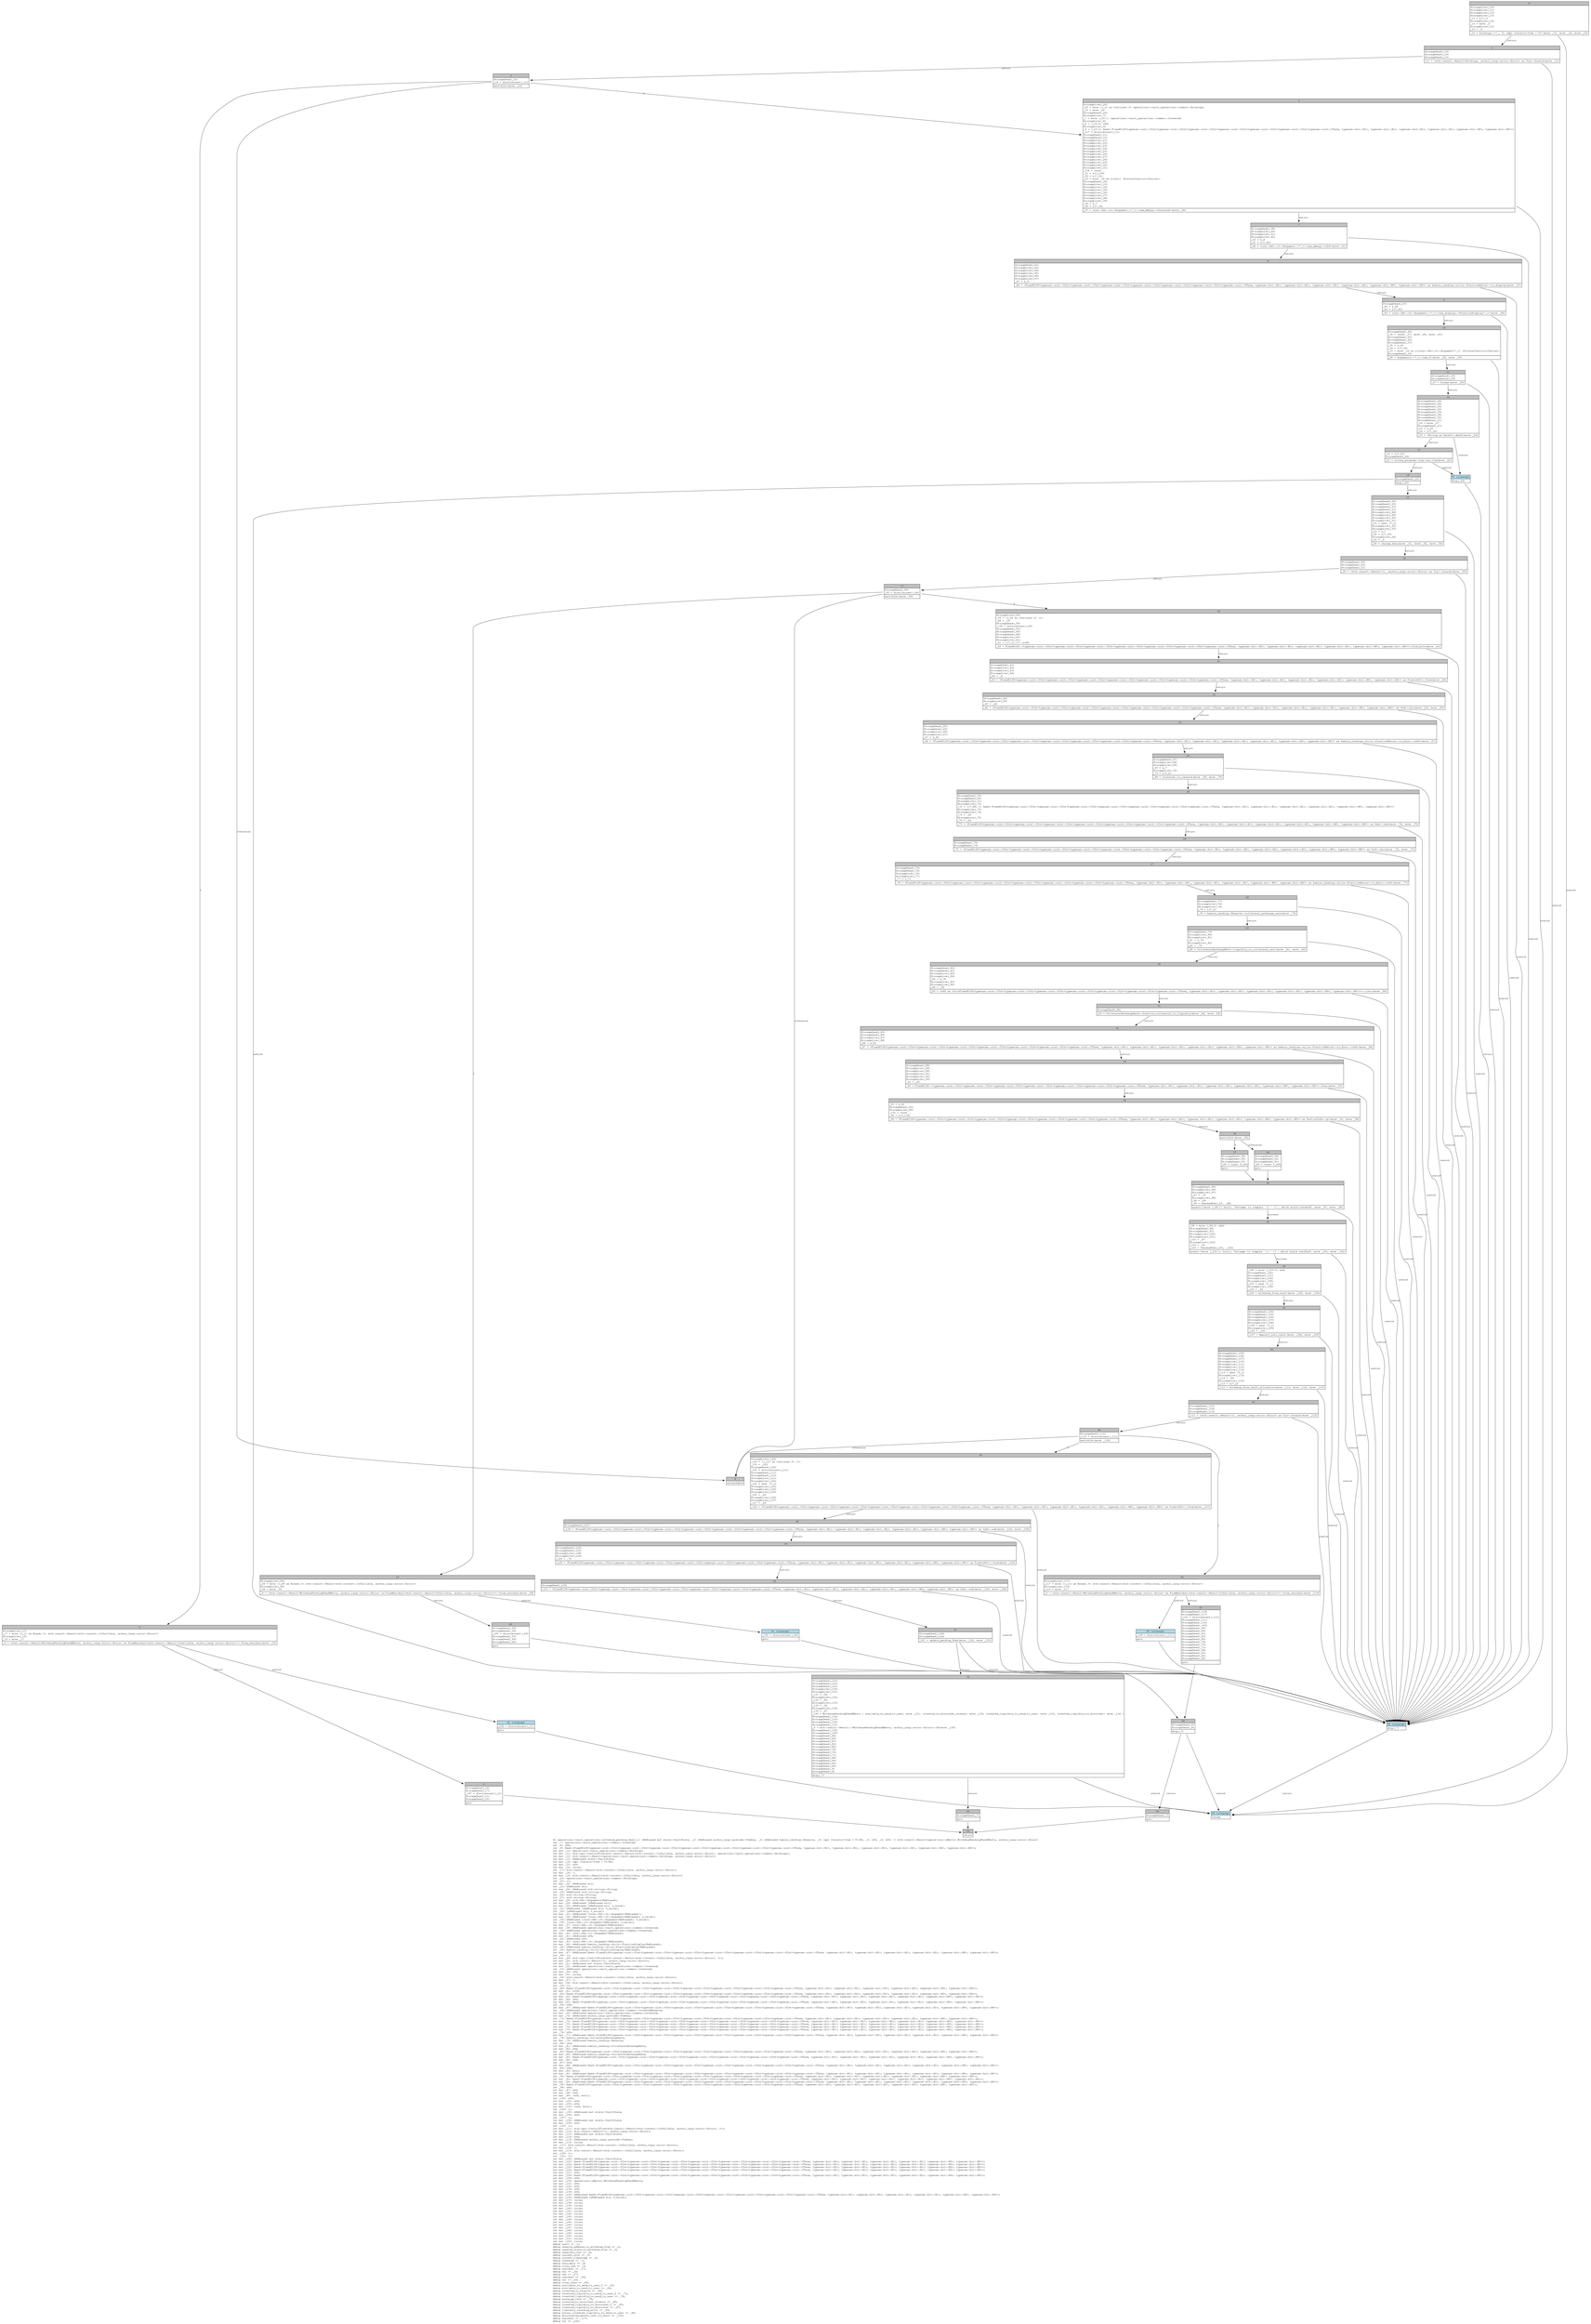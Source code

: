 digraph Mir_0_397 {
    graph [fontname="Courier, monospace"];
    node [fontname="Courier, monospace"];
    edge [fontname="Courier, monospace"];
    label=<fn operations::vault_operations::withdraw_pending_fees(_1: &amp;ReErased mut state::VaultState, _2: &amp;ReErased anchor_lang::prelude::Pubkey, _3: &amp;ReErased kamino_lending::Reserve, _4: impl Iterator&lt;Item = T&gt;/#2, _5: u64, _6: u64) -&gt; std::result::Result&lt;operations::effects::WithdrawPendingFeesEffects, anchor_lang::error::Error&gt;<br align="left"/>let _7: operations::vault_operations::common::Invested;<br align="left"/>let _8: u64;<br align="left"/>let _9: fixed::FixedU128&lt;typenum::uint::UInt&lt;typenum::uint::UInt&lt;typenum::uint::UInt&lt;typenum::uint::UInt&lt;typenum::uint::UInt&lt;typenum::uint::UInt&lt;typenum::uint::UTerm, typenum::bit::B1&gt;, typenum::bit::B1&gt;, typenum::bit::B1&gt;, typenum::bit::B1&gt;, typenum::bit::B0&gt;, typenum::bit::B0&gt;&gt;;<br align="left"/>let mut _10: operations::vault_operations::common::Holdings;<br align="left"/>let mut _11: std::ops::ControlFlow&lt;std::result::Result&lt;std::convert::Infallible, anchor_lang::error::Error&gt;, operations::vault_operations::common::Holdings&gt;;<br align="left"/>let mut _12: std::result::Result&lt;operations::vault_operations::common::Holdings, anchor_lang::error::Error&gt;;<br align="left"/>let mut _13: &amp;ReErased state::VaultState;<br align="left"/>let mut _14: impl Iterator&lt;Item = T&gt;/#2;<br align="left"/>let mut _15: u64;<br align="left"/>let mut _16: isize;<br align="left"/>let _17: std::result::Result&lt;std::convert::Infallible, anchor_lang::error::Error&gt;;<br align="left"/>let mut _18: !;<br align="left"/>let mut _19: std::result::Result&lt;std::convert::Infallible, anchor_lang::error::Error&gt;;<br align="left"/>let _20: operations::vault_operations::common::Holdings;<br align="left"/>let _21: ();<br align="left"/>let mut _22: &amp;ReErased str;<br align="left"/>let _23: &amp;ReErased str;<br align="left"/>let mut _24: &amp;ReErased std::string::String;<br align="left"/>let _25: &amp;ReErased std::string::String;<br align="left"/>let _26: std::string::String;<br align="left"/>let _27: std::string::String;<br align="left"/>let mut _28: std::fmt::Arguments&lt;ReErased&gt;;<br align="left"/>let mut _29: &amp;ReErased [&amp;ReErased str];<br align="left"/>let mut _30: &amp;ReErased [&amp;ReErased str; 3_usize];<br align="left"/>let _31: &amp;ReErased [&amp;ReErased str; 3_usize];<br align="left"/>let _32: [&amp;ReErased str; 3_usize];<br align="left"/>let mut _33: &amp;ReErased [core::fmt::rt::Argument&lt;ReErased&gt;];<br align="left"/>let mut _34: &amp;ReErased [core::fmt::rt::Argument&lt;ReErased&gt;; 3_usize];<br align="left"/>let _35: &amp;ReErased [core::fmt::rt::Argument&lt;ReErased&gt;; 3_usize];<br align="left"/>let _36: [core::fmt::rt::Argument&lt;ReErased&gt;; 3_usize];<br align="left"/>let mut _37: core::fmt::rt::Argument&lt;ReErased&gt;;<br align="left"/>let mut _38: &amp;ReErased operations::vault_operations::common::Invested;<br align="left"/>let _39: &amp;ReErased operations::vault_operations::common::Invested;<br align="left"/>let mut _40: core::fmt::rt::Argument&lt;ReErased&gt;;<br align="left"/>let mut _41: &amp;ReErased u64;<br align="left"/>let _42: &amp;ReErased u64;<br align="left"/>let mut _43: core::fmt::rt::Argument&lt;ReErased&gt;;<br align="left"/>let mut _44: &amp;ReErased kamino_lending::utils::FractionDisplay&lt;ReErased&gt;;<br align="left"/>let _45: &amp;ReErased kamino_lending::utils::FractionDisplay&lt;ReErased&gt;;<br align="left"/>let _46: kamino_lending::utils::FractionDisplay&lt;ReErased&gt;;<br align="left"/>let mut _47: &amp;ReErased fixed::FixedU128&lt;typenum::uint::UInt&lt;typenum::uint::UInt&lt;typenum::uint::UInt&lt;typenum::uint::UInt&lt;typenum::uint::UInt&lt;typenum::uint::UInt&lt;typenum::uint::UTerm, typenum::bit::B1&gt;, typenum::bit::B1&gt;, typenum::bit::B1&gt;, typenum::bit::B1&gt;, typenum::bit::B0&gt;, typenum::bit::B0&gt;&gt;;<br align="left"/>let _48: ();<br align="left"/>let mut _49: std::ops::ControlFlow&lt;std::result::Result&lt;std::convert::Infallible, anchor_lang::error::Error&gt;, ()&gt;;<br align="left"/>let mut _50: std::result::Result&lt;(), anchor_lang::error::Error&gt;;<br align="left"/>let mut _51: &amp;ReErased mut state::VaultState;<br align="left"/>let mut _52: &amp;ReErased operations::vault_operations::common::Invested;<br align="left"/>let _53: &amp;ReErased operations::vault_operations::common::Invested;<br align="left"/>let mut _54: u64;<br align="left"/>let mut _55: isize;<br align="left"/>let _56: std::result::Result&lt;std::convert::Infallible, anchor_lang::error::Error&gt;;<br align="left"/>let mut _57: !;<br align="left"/>let mut _58: std::result::Result&lt;std::convert::Infallible, anchor_lang::error::Error&gt;;<br align="left"/>let _59: ();<br align="left"/>let _60: fixed::FixedU128&lt;typenum::uint::UInt&lt;typenum::uint::UInt&lt;typenum::uint::UInt&lt;typenum::uint::UInt&lt;typenum::uint::UInt&lt;typenum::uint::UInt&lt;typenum::uint::UTerm, typenum::bit::B1&gt;, typenum::bit::B1&gt;, typenum::bit::B1&gt;, typenum::bit::B1&gt;, typenum::bit::B0&gt;, typenum::bit::B0&gt;&gt;;<br align="left"/>let mut _61: u128;<br align="left"/>let _62: fixed::FixedU128&lt;typenum::uint::UInt&lt;typenum::uint::UInt&lt;typenum::uint::UInt&lt;typenum::uint::UInt&lt;typenum::uint::UInt&lt;typenum::uint::UInt&lt;typenum::uint::UTerm, typenum::bit::B1&gt;, typenum::bit::B1&gt;, typenum::bit::B1&gt;, typenum::bit::B1&gt;, typenum::bit::B0&gt;, typenum::bit::B0&gt;&gt;;<br align="left"/>let mut _63: fixed::FixedU128&lt;typenum::uint::UInt&lt;typenum::uint::UInt&lt;typenum::uint::UInt&lt;typenum::uint::UInt&lt;typenum::uint::UInt&lt;typenum::uint::UInt&lt;typenum::uint::UTerm, typenum::bit::B1&gt;, typenum::bit::B1&gt;, typenum::bit::B1&gt;, typenum::bit::B1&gt;, typenum::bit::B0&gt;, typenum::bit::B0&gt;&gt;;<br align="left"/>let mut _64: u64;<br align="left"/>let mut _65: fixed::FixedU128&lt;typenum::uint::UInt&lt;typenum::uint::UInt&lt;typenum::uint::UInt&lt;typenum::uint::UInt&lt;typenum::uint::UInt&lt;typenum::uint::UInt&lt;typenum::uint::UTerm, typenum::bit::B1&gt;, typenum::bit::B1&gt;, typenum::bit::B1&gt;, typenum::bit::B1&gt;, typenum::bit::B0&gt;, typenum::bit::B0&gt;&gt;;<br align="left"/>let _66: u64;<br align="left"/>let mut _67: &amp;ReErased fixed::FixedU128&lt;typenum::uint::UInt&lt;typenum::uint::UInt&lt;typenum::uint::UInt&lt;typenum::uint::UInt&lt;typenum::uint::UInt&lt;typenum::uint::UInt&lt;typenum::uint::UTerm, typenum::bit::B1&gt;, typenum::bit::B1&gt;, typenum::bit::B1&gt;, typenum::bit::B1&gt;, typenum::bit::B0&gt;, typenum::bit::B0&gt;&gt;;<br align="left"/>let _68: &amp;ReErased operations::vault_operations::common::InvestedReserve;<br align="left"/>let mut _69: &amp;ReErased operations::vault_operations::common::Invested;<br align="left"/>let mut _70: &amp;ReErased anchor_lang::prelude::Pubkey;<br align="left"/>let _71: fixed::FixedU128&lt;typenum::uint::UInt&lt;typenum::uint::UInt&lt;typenum::uint::UInt&lt;typenum::uint::UInt&lt;typenum::uint::UInt&lt;typenum::uint::UInt&lt;typenum::uint::UTerm, typenum::bit::B1&gt;, typenum::bit::B1&gt;, typenum::bit::B1&gt;, typenum::bit::B1&gt;, typenum::bit::B0&gt;, typenum::bit::B0&gt;&gt;;<br align="left"/>let mut _72: fixed::FixedU128&lt;typenum::uint::UInt&lt;typenum::uint::UInt&lt;typenum::uint::UInt&lt;typenum::uint::UInt&lt;typenum::uint::UInt&lt;typenum::uint::UInt&lt;typenum::uint::UTerm, typenum::bit::B1&gt;, typenum::bit::B1&gt;, typenum::bit::B1&gt;, typenum::bit::B1&gt;, typenum::bit::B0&gt;, typenum::bit::B0&gt;&gt;;<br align="left"/>let mut _73: fixed::FixedU128&lt;typenum::uint::UInt&lt;typenum::uint::UInt&lt;typenum::uint::UInt&lt;typenum::uint::UInt&lt;typenum::uint::UInt&lt;typenum::uint::UInt&lt;typenum::uint::UTerm, typenum::bit::B1&gt;, typenum::bit::B1&gt;, typenum::bit::B1&gt;, typenum::bit::B1&gt;, typenum::bit::B0&gt;, typenum::bit::B0&gt;&gt;;<br align="left"/>let mut _74: fixed::FixedU128&lt;typenum::uint::UInt&lt;typenum::uint::UInt&lt;typenum::uint::UInt&lt;typenum::uint::UInt&lt;typenum::uint::UInt&lt;typenum::uint::UInt&lt;typenum::uint::UTerm, typenum::bit::B1&gt;, typenum::bit::B1&gt;, typenum::bit::B1&gt;, typenum::bit::B1&gt;, typenum::bit::B0&gt;, typenum::bit::B0&gt;&gt;;<br align="left"/>let mut _75: fixed::FixedU128&lt;typenum::uint::UInt&lt;typenum::uint::UInt&lt;typenum::uint::UInt&lt;typenum::uint::UInt&lt;typenum::uint::UInt&lt;typenum::uint::UInt&lt;typenum::uint::UTerm, typenum::bit::B1&gt;, typenum::bit::B1&gt;, typenum::bit::B1&gt;, typenum::bit::B1&gt;, typenum::bit::B0&gt;, typenum::bit::B0&gt;&gt;;<br align="left"/>let _76: u64;<br align="left"/>let mut _77: &amp;ReErased fixed::FixedU128&lt;typenum::uint::UInt&lt;typenum::uint::UInt&lt;typenum::uint::UInt&lt;typenum::uint::UInt&lt;typenum::uint::UInt&lt;typenum::uint::UInt&lt;typenum::uint::UTerm, typenum::bit::B1&gt;, typenum::bit::B1&gt;, typenum::bit::B1&gt;, typenum::bit::B1&gt;, typenum::bit::B0&gt;, typenum::bit::B0&gt;&gt;;<br align="left"/>let _78: kamino_lending::CollateralExchangeRate;<br align="left"/>let mut _79: &amp;ReErased kamino_lending::Reserve;<br align="left"/>let _80: u64;<br align="left"/>let mut _81: &amp;ReErased kamino_lending::CollateralExchangeRate;<br align="left"/>let mut _82: u64;<br align="left"/>let _83: fixed::FixedU128&lt;typenum::uint::UInt&lt;typenum::uint::UInt&lt;typenum::uint::UInt&lt;typenum::uint::UInt&lt;typenum::uint::UInt&lt;typenum::uint::UInt&lt;typenum::uint::UTerm, typenum::bit::B1&gt;, typenum::bit::B1&gt;, typenum::bit::B1&gt;, typenum::bit::B1&gt;, typenum::bit::B0&gt;, typenum::bit::B0&gt;&gt;;<br align="left"/>let mut _84: &amp;ReErased kamino_lending::CollateralExchangeRate;<br align="left"/>let mut _85: fixed::FixedU128&lt;typenum::uint::UInt&lt;typenum::uint::UInt&lt;typenum::uint::UInt&lt;typenum::uint::UInt&lt;typenum::uint::UInt&lt;typenum::uint::UInt&lt;typenum::uint::UTerm, typenum::bit::B1&gt;, typenum::bit::B1&gt;, typenum::bit::B1&gt;, typenum::bit::B1&gt;, typenum::bit::B0&gt;, typenum::bit::B0&gt;&gt;;<br align="left"/>let mut _86: u64;<br align="left"/>let _87: u64;<br align="left"/>let mut _88: &amp;ReErased fixed::FixedU128&lt;typenum::uint::UInt&lt;typenum::uint::UInt&lt;typenum::uint::UInt&lt;typenum::uint::UInt&lt;typenum::uint::UInt&lt;typenum::uint::UInt&lt;typenum::uint::UTerm, typenum::bit::B1&gt;, typenum::bit::B1&gt;, typenum::bit::B1&gt;, typenum::bit::B1&gt;, typenum::bit::B0&gt;, typenum::bit::B0&gt;&gt;;<br align="left"/>let _89: u64;<br align="left"/>let mut _90: bool;<br align="left"/>let mut _91: &amp;ReErased fixed::FixedU128&lt;typenum::uint::UInt&lt;typenum::uint::UInt&lt;typenum::uint::UInt&lt;typenum::uint::UInt&lt;typenum::uint::UInt&lt;typenum::uint::UInt&lt;typenum::uint::UTerm, typenum::bit::B1&gt;, typenum::bit::B1&gt;, typenum::bit::B1&gt;, typenum::bit::B1&gt;, typenum::bit::B0&gt;, typenum::bit::B0&gt;&gt;;<br align="left"/>let _92: fixed::FixedU128&lt;typenum::uint::UInt&lt;typenum::uint::UInt&lt;typenum::uint::UInt&lt;typenum::uint::UInt&lt;typenum::uint::UInt&lt;typenum::uint::UInt&lt;typenum::uint::UTerm, typenum::bit::B1&gt;, typenum::bit::B1&gt;, typenum::bit::B1&gt;, typenum::bit::B1&gt;, typenum::bit::B0&gt;, typenum::bit::B0&gt;&gt;;<br align="left"/>let mut _93: fixed::FixedU128&lt;typenum::uint::UInt&lt;typenum::uint::UInt&lt;typenum::uint::UInt&lt;typenum::uint::UInt&lt;typenum::uint::UInt&lt;typenum::uint::UInt&lt;typenum::uint::UTerm, typenum::bit::B1&gt;, typenum::bit::B1&gt;, typenum::bit::B1&gt;, typenum::bit::B1&gt;, typenum::bit::B0&gt;, typenum::bit::B0&gt;&gt;;<br align="left"/>let mut _94: &amp;ReErased fixed::FixedU128&lt;typenum::uint::UInt&lt;typenum::uint::UInt&lt;typenum::uint::UInt&lt;typenum::uint::UInt&lt;typenum::uint::UInt&lt;typenum::uint::UInt&lt;typenum::uint::UTerm, typenum::bit::B1&gt;, typenum::bit::B1&gt;, typenum::bit::B1&gt;, typenum::bit::B1&gt;, typenum::bit::B0&gt;, typenum::bit::B0&gt;&gt;;<br align="left"/>let _95: fixed::FixedU128&lt;typenum::uint::UInt&lt;typenum::uint::UInt&lt;typenum::uint::UInt&lt;typenum::uint::UInt&lt;typenum::uint::UInt&lt;typenum::uint::UInt&lt;typenum::uint::UTerm, typenum::bit::B1&gt;, typenum::bit::B1&gt;, typenum::bit::B1&gt;, typenum::bit::B1&gt;, typenum::bit::B0&gt;, typenum::bit::B0&gt;&gt;;<br align="left"/>let _96: u64;<br align="left"/>let mut _97: u64;<br align="left"/>let mut _98: u64;<br align="left"/>let mut _99: (u64, bool);<br align="left"/>let _100: u64;<br align="left"/>let mut _101: u64;<br align="left"/>let mut _102: u64;<br align="left"/>let mut _103: (u64, bool);<br align="left"/>let _104: ();<br align="left"/>let mut _105: &amp;ReErased mut state::VaultState;<br align="left"/>let mut _106: u64;<br align="left"/>let _107: ();<br align="left"/>let mut _108: &amp;ReErased mut state::VaultState;<br align="left"/>let mut _109: u64;<br align="left"/>let _110: ();<br align="left"/>let mut _111: std::ops::ControlFlow&lt;std::result::Result&lt;std::convert::Infallible, anchor_lang::error::Error&gt;, ()&gt;;<br align="left"/>let mut _112: std::result::Result&lt;(), anchor_lang::error::Error&gt;;<br align="left"/>let mut _113: &amp;ReErased mut state::VaultState;<br align="left"/>let mut _114: u64;<br align="left"/>let mut _115: &amp;ReErased anchor_lang::prelude::Pubkey;<br align="left"/>let mut _116: isize;<br align="left"/>let _117: std::result::Result&lt;std::convert::Infallible, anchor_lang::error::Error&gt;;<br align="left"/>let mut _118: !;<br align="left"/>let mut _119: std::result::Result&lt;std::convert::Infallible, anchor_lang::error::Error&gt;;<br align="left"/>let _120: ();<br align="left"/>let _121: ();<br align="left"/>let mut _122: &amp;ReErased mut state::VaultState;<br align="left"/>let mut _123: fixed::FixedU128&lt;typenum::uint::UInt&lt;typenum::uint::UInt&lt;typenum::uint::UInt&lt;typenum::uint::UInt&lt;typenum::uint::UInt&lt;typenum::uint::UInt&lt;typenum::uint::UTerm, typenum::bit::B1&gt;, typenum::bit::B1&gt;, typenum::bit::B1&gt;, typenum::bit::B1&gt;, typenum::bit::B0&gt;, typenum::bit::B0&gt;&gt;;<br align="left"/>let mut _124: fixed::FixedU128&lt;typenum::uint::UInt&lt;typenum::uint::UInt&lt;typenum::uint::UInt&lt;typenum::uint::UInt&lt;typenum::uint::UInt&lt;typenum::uint::UInt&lt;typenum::uint::UTerm, typenum::bit::B1&gt;, typenum::bit::B1&gt;, typenum::bit::B1&gt;, typenum::bit::B1&gt;, typenum::bit::B0&gt;, typenum::bit::B0&gt;&gt;;<br align="left"/>let mut _125: fixed::FixedU128&lt;typenum::uint::UInt&lt;typenum::uint::UInt&lt;typenum::uint::UInt&lt;typenum::uint::UInt&lt;typenum::uint::UInt&lt;typenum::uint::UInt&lt;typenum::uint::UTerm, typenum::bit::B1&gt;, typenum::bit::B1&gt;, typenum::bit::B1&gt;, typenum::bit::B1&gt;, typenum::bit::B0&gt;, typenum::bit::B0&gt;&gt;;<br align="left"/>let mut _126: fixed::FixedU128&lt;typenum::uint::UInt&lt;typenum::uint::UInt&lt;typenum::uint::UInt&lt;typenum::uint::UInt&lt;typenum::uint::UInt&lt;typenum::uint::UInt&lt;typenum::uint::UTerm, typenum::bit::B1&gt;, typenum::bit::B1&gt;, typenum::bit::B1&gt;, typenum::bit::B1&gt;, typenum::bit::B0&gt;, typenum::bit::B0&gt;&gt;;<br align="left"/>let mut _127: u64;<br align="left"/>let mut _128: fixed::FixedU128&lt;typenum::uint::UInt&lt;typenum::uint::UInt&lt;typenum::uint::UInt&lt;typenum::uint::UInt&lt;typenum::uint::UInt&lt;typenum::uint::UInt&lt;typenum::uint::UTerm, typenum::bit::B1&gt;, typenum::bit::B1&gt;, typenum::bit::B1&gt;, typenum::bit::B1&gt;, typenum::bit::B0&gt;, typenum::bit::B0&gt;&gt;;<br align="left"/>let mut _129: u64;<br align="left"/>let mut _130: operations::effects::WithdrawPendingFeesEffects;<br align="left"/>let mut _131: u64;<br align="left"/>let mut _132: u64;<br align="left"/>let mut _133: u64;<br align="left"/>let mut _134: u64;<br align="left"/>let mut _135: &amp;ReErased fixed::FixedU128&lt;typenum::uint::UInt&lt;typenum::uint::UInt&lt;typenum::uint::UInt&lt;typenum::uint::UInt&lt;typenum::uint::UInt&lt;typenum::uint::UInt&lt;typenum::uint::UTerm, typenum::bit::B1&gt;, typenum::bit::B1&gt;, typenum::bit::B1&gt;, typenum::bit::B1&gt;, typenum::bit::B0&gt;, typenum::bit::B0&gt;&gt;;<br align="left"/>let mut _136: &amp;ReErased [&amp;ReErased str; 3_usize];<br align="left"/>let mut _137: isize;<br align="left"/>let mut _138: isize;<br align="left"/>let mut _139: isize;<br align="left"/>let mut _140: isize;<br align="left"/>let mut _141: isize;<br align="left"/>let mut _142: isize;<br align="left"/>let mut _143: isize;<br align="left"/>let mut _144: isize;<br align="left"/>let mut _145: isize;<br align="left"/>let mut _146: isize;<br align="left"/>let mut _147: isize;<br align="left"/>let mut _148: isize;<br align="left"/>let mut _149: isize;<br align="left"/>let mut _150: isize;<br align="left"/>let mut _151: isize;<br align="left"/>let mut _152: isize;<br align="left"/>debug vault =&gt; _1;<br align="left"/>debug reserve_address_to_withdraw_from =&gt; _2;<br align="left"/>debug reserve_state_to_withdraw_from =&gt; _3;<br align="left"/>debug reserves_iter =&gt; _4;<br align="left"/>debug current_slot =&gt; _5;<br align="left"/>debug current_timestamp =&gt; _6;<br align="left"/>debug invested =&gt; _7;<br align="left"/>debug available =&gt; _8;<br align="left"/>debug total_sum =&gt; _9;<br align="left"/>debug residual =&gt; _17;<br align="left"/>debug val =&gt; _20;<br align="left"/>debug res =&gt; _27;<br align="left"/>debug residual =&gt; _56;<br align="left"/>debug val =&gt; _59;<br align="left"/>debug total_fees =&gt; _60;<br align="left"/>debug available_to_send_to_user_f =&gt; _62;<br align="left"/>debug available_to_send_to_user =&gt; _66;<br align="left"/>debug invested_in_reserve =&gt; _68;<br align="left"/>debug invested_liquidity_to_send_to_user_f =&gt; _71;<br align="left"/>debug invested_liquidity_to_send_to_user =&gt; _76;<br align="left"/>debug exchange_rate =&gt; _78;<br align="left"/>debug invested_to_disinvest_ctokens =&gt; _80;<br align="left"/>debug invested_liquidity_to_disinvest_f =&gt; _83;<br align="left"/>debug invested_liquidity_to_disinvest =&gt; _87;<br align="left"/>debug liquidity_rounding_error =&gt; _89;<br align="left"/>debug actual_invested_liquidity_to_send_to_user =&gt; _96;<br align="left"/>debug disinvested_amount_left_in_vault =&gt; _100;<br align="left"/>debug residual =&gt; _117;<br align="left"/>debug val =&gt; _120;<br align="left"/>>;
    bb0__0_397 [shape="none", label=<<table border="0" cellborder="1" cellspacing="0"><tr><td bgcolor="gray" align="center" colspan="1">0</td></tr><tr><td align="left" balign="left">StorageLive(_10)<br/>StorageLive(_11)<br/>StorageLive(_12)<br/>StorageLive(_13)<br/>_13 = &amp;(*_1)<br/>StorageLive(_14)<br/>_14 = move _4<br/>StorageLive(_15)<br/>_15 = _5<br/></td></tr><tr><td align="left">_12 = holdings::&lt;'_, T, impl Iterator&lt;Item = T&gt;&gt;(move _13, move _14, move _15)</td></tr></table>>];
    bb1__0_397 [shape="none", label=<<table border="0" cellborder="1" cellspacing="0"><tr><td bgcolor="gray" align="center" colspan="1">1</td></tr><tr><td align="left" balign="left">StorageDead(_15)<br/>StorageDead(_14)<br/>StorageDead(_13)<br/></td></tr><tr><td align="left">_11 = &lt;std::result::Result&lt;Holdings, anchor_lang::error::Error&gt; as Try&gt;::branch(move _12)</td></tr></table>>];
    bb2__0_397 [shape="none", label=<<table border="0" cellborder="1" cellspacing="0"><tr><td bgcolor="gray" align="center" colspan="1">2</td></tr><tr><td align="left" balign="left">StorageDead(_12)<br/>_16 = discriminant(_11)<br/></td></tr><tr><td align="left">switchInt(move _16)</td></tr></table>>];
    bb3__0_397 [shape="none", label=<<table border="0" cellborder="1" cellspacing="0"><tr><td bgcolor="gray" align="center" colspan="1">3</td></tr><tr><td align="left" balign="left">StorageLive(_20)<br/>_20 = move ((_11 as Continue).0: operations::vault_operations::common::Holdings)<br/>_10 = move _20<br/>StorageDead(_20)<br/>StorageLive(_7)<br/>_7 = move (_10.1: operations::vault_operations::common::Invested)<br/>StorageLive(_8)<br/>_8 = (_10.0: u64)<br/>StorageLive(_9)<br/>_9 = (_10.2: fixed::FixedU128&lt;typenum::uint::UInt&lt;typenum::uint::UInt&lt;typenum::uint::UInt&lt;typenum::uint::UInt&lt;typenum::uint::UInt&lt;typenum::uint::UInt&lt;typenum::uint::UTerm, typenum::bit::B1&gt;, typenum::bit::B1&gt;, typenum::bit::B1&gt;, typenum::bit::B1&gt;, typenum::bit::B0&gt;, typenum::bit::B0&gt;&gt;)<br/>_137 = discriminant(_11)<br/>StorageDead(_11)<br/>StorageDead(_10)<br/>StorageLive(_21)<br/>StorageLive(_22)<br/>StorageLive(_23)<br/>StorageLive(_24)<br/>StorageLive(_25)<br/>StorageLive(_26)<br/>StorageLive(_27)<br/>StorageLive(_28)<br/>StorageLive(_29)<br/>StorageLive(_30)<br/>StorageLive(_31)<br/>_136 = const _<br/>_31 = &amp;(*_136)<br/>_30 = &amp;(*_31)<br/>_29 = move _30 as &amp;[&amp;str] (PointerCoercion(Unsize))<br/>StorageDead(_30)<br/>StorageLive(_33)<br/>StorageLive(_34)<br/>StorageLive(_35)<br/>StorageLive(_36)<br/>StorageLive(_37)<br/>StorageLive(_38)<br/>StorageLive(_39)<br/>_39 = &amp;_7<br/>_38 = &amp;(*_39)<br/></td></tr><tr><td align="left">_37 = core::fmt::rt::Argument::&lt;'_&gt;::new_debug::&lt;Invested&gt;(move _38)</td></tr></table>>];
    bb4__0_397 [shape="none", label=<<table border="0" cellborder="1" cellspacing="0"><tr><td bgcolor="gray" align="center" colspan="1">4</td></tr><tr><td align="left">unreachable</td></tr></table>>];
    bb5__0_397 [shape="none", label=<<table border="0" cellborder="1" cellspacing="0"><tr><td bgcolor="gray" align="center" colspan="1">5</td></tr><tr><td align="left" balign="left">StorageLive(_17)<br/>_17 = move ((_11 as Break).0: std::result::Result&lt;std::convert::Infallible, anchor_lang::error::Error&gt;)<br/>StorageLive(_19)<br/>_19 = move _17<br/></td></tr><tr><td align="left">_0 = &lt;std::result::Result&lt;WithdrawPendingFeesEffects, anchor_lang::error::Error&gt; as FromResidual&lt;std::result::Result&lt;Infallible, anchor_lang::error::Error&gt;&gt;&gt;::from_residual(move _19)</td></tr></table>>];
    bb6__0_397 [shape="none", label=<<table border="0" cellborder="1" cellspacing="0"><tr><td bgcolor="gray" align="center" colspan="1">6</td></tr><tr><td align="left" balign="left">StorageDead(_19)<br/>StorageDead(_17)<br/>_147 = discriminant(_11)<br/>StorageDead(_11)<br/>StorageDead(_10)<br/></td></tr><tr><td align="left">goto</td></tr></table>>];
    bb7__0_397 [shape="none", label=<<table border="0" cellborder="1" cellspacing="0"><tr><td bgcolor="gray" align="center" colspan="1">7</td></tr><tr><td align="left" balign="left">StorageDead(_38)<br/>StorageLive(_40)<br/>StorageLive(_41)<br/>StorageLive(_42)<br/>_42 = &amp;_8<br/>_41 = &amp;(*_42)<br/></td></tr><tr><td align="left">_40 = core::fmt::rt::Argument::&lt;'_&gt;::new_debug::&lt;u64&gt;(move _41)</td></tr></table>>];
    bb8__0_397 [shape="none", label=<<table border="0" cellborder="1" cellspacing="0"><tr><td bgcolor="gray" align="center" colspan="1">8</td></tr><tr><td align="left" balign="left">StorageDead(_41)<br/>StorageLive(_43)<br/>StorageLive(_44)<br/>StorageLive(_45)<br/>StorageLive(_46)<br/>StorageLive(_47)<br/>_47 = &amp;_9<br/></td></tr><tr><td align="left">_46 = &lt;FixedU128&lt;typenum::uint::UInt&lt;typenum::uint::UInt&lt;typenum::uint::UInt&lt;typenum::uint::UInt&lt;typenum::uint::UInt&lt;typenum::uint::UInt&lt;typenum::uint::UTerm, typenum::bit::B1&gt;, typenum::bit::B1&gt;, typenum::bit::B1&gt;, typenum::bit::B1&gt;, typenum::bit::B0&gt;, typenum::bit::B0&gt;&gt; as kamino_lending::utils::FractionExtra&gt;::to_display(move _47)</td></tr></table>>];
    bb9__0_397 [shape="none", label=<<table border="0" cellborder="1" cellspacing="0"><tr><td bgcolor="gray" align="center" colspan="1">9</td></tr><tr><td align="left" balign="left">StorageDead(_47)<br/>_45 = &amp;_46<br/>_44 = &amp;(*_45)<br/></td></tr><tr><td align="left">_43 = core::fmt::rt::Argument::&lt;'_&gt;::new_display::&lt;FractionDisplay&lt;'_&gt;&gt;(move _44)</td></tr></table>>];
    bb10__0_397 [shape="none", label=<<table border="0" cellborder="1" cellspacing="0"><tr><td bgcolor="gray" align="center" colspan="1">10</td></tr><tr><td align="left" balign="left">StorageDead(_44)<br/>_36 = [move _37, move _40, move _43]<br/>StorageDead(_43)<br/>StorageDead(_40)<br/>StorageDead(_37)<br/>_35 = &amp;_36<br/>_34 = &amp;(*_35)<br/>_33 = move _34 as &amp;[core::fmt::rt::Argument&lt;'_&gt;] (PointerCoercion(Unsize))<br/>StorageDead(_34)<br/></td></tr><tr><td align="left">_28 = Arguments::&lt;'_&gt;::new_v1(move _29, move _33)</td></tr></table>>];
    bb11__0_397 [shape="none", label=<<table border="0" cellborder="1" cellspacing="0"><tr><td bgcolor="gray" align="center" colspan="1">11</td></tr><tr><td align="left" balign="left">StorageDead(_33)<br/>StorageDead(_29)<br/></td></tr><tr><td align="left">_27 = format(move _28)</td></tr></table>>];
    bb12__0_397 [shape="none", label=<<table border="0" cellborder="1" cellspacing="0"><tr><td bgcolor="gray" align="center" colspan="1">12</td></tr><tr><td align="left" balign="left">StorageDead(_28)<br/>StorageDead(_46)<br/>StorageDead(_45)<br/>StorageDead(_42)<br/>StorageDead(_39)<br/>StorageDead(_36)<br/>StorageDead(_35)<br/>StorageDead(_31)<br/>_26 = move _27<br/>StorageDead(_27)<br/>_25 = &amp;_26<br/>_24 = &amp;(*_25)<br/></td></tr><tr><td align="left">_23 = &lt;String as Deref&gt;::deref(move _24)</td></tr></table>>];
    bb13__0_397 [shape="none", label=<<table border="0" cellborder="1" cellspacing="0"><tr><td bgcolor="gray" align="center" colspan="1">13</td></tr><tr><td align="left" balign="left">_22 = &amp;(*_23)<br/>StorageDead(_24)<br/></td></tr><tr><td align="left">_21 = solana_program::log::sol_log(move _22)</td></tr></table>>];
    bb14__0_397 [shape="none", label=<<table border="0" cellborder="1" cellspacing="0"><tr><td bgcolor="gray" align="center" colspan="1">14</td></tr><tr><td align="left" balign="left">StorageDead(_22)<br/></td></tr><tr><td align="left">drop(_26)</td></tr></table>>];
    bb15__0_397 [shape="none", label=<<table border="0" cellborder="1" cellspacing="0"><tr><td bgcolor="gray" align="center" colspan="1">15</td></tr><tr><td align="left" balign="left">StorageDead(_26)<br/>StorageDead(_25)<br/>StorageDead(_23)<br/>StorageDead(_21)<br/>StorageLive(_48)<br/>StorageLive(_49)<br/>StorageLive(_50)<br/>StorageLive(_51)<br/>_51 = &amp;mut (*_1)<br/>StorageLive(_52)<br/>StorageLive(_53)<br/>_53 = &amp;_7<br/>_52 = &amp;(*_53)<br/>StorageLive(_54)<br/>_54 = _6<br/></td></tr><tr><td align="left">_50 = charge_fees(move _51, move _52, move _54)</td></tr></table>>];
    bb16__0_397 [shape="none", label=<<table border="0" cellborder="1" cellspacing="0"><tr><td bgcolor="gray" align="center" colspan="1">16</td></tr><tr><td align="left" balign="left">StorageDead(_54)<br/>StorageDead(_52)<br/>StorageDead(_51)<br/></td></tr><tr><td align="left">_49 = &lt;std::result::Result&lt;(), anchor_lang::error::Error&gt; as Try&gt;::branch(move _50)</td></tr></table>>];
    bb17__0_397 [shape="none", label=<<table border="0" cellborder="1" cellspacing="0"><tr><td bgcolor="gray" align="center" colspan="1">17</td></tr><tr><td align="left" balign="left">StorageDead(_50)<br/>_55 = discriminant(_49)<br/></td></tr><tr><td align="left">switchInt(move _55)</td></tr></table>>];
    bb18__0_397 [shape="none", label=<<table border="0" cellborder="1" cellspacing="0"><tr><td bgcolor="gray" align="center" colspan="1">18</td></tr><tr><td align="left" balign="left">StorageLive(_59)<br/>_59 = ((_49 as Continue).0: ())<br/>_48 = _59<br/>StorageDead(_59)<br/>_139 = discriminant(_49)<br/>StorageDead(_53)<br/>StorageDead(_49)<br/>StorageDead(_48)<br/>StorageLive(_60)<br/>StorageLive(_61)<br/>_61 = ((*_1).17: u128)<br/></td></tr><tr><td align="left">_60 = FixedU128::&lt;typenum::uint::UInt&lt;typenum::uint::UInt&lt;typenum::uint::UInt&lt;typenum::uint::UInt&lt;typenum::uint::UInt&lt;typenum::uint::UInt&lt;typenum::uint::UTerm, typenum::bit::B1&gt;, typenum::bit::B1&gt;, typenum::bit::B1&gt;, typenum::bit::B1&gt;, typenum::bit::B0&gt;, typenum::bit::B0&gt;&gt;::from_bits(move _61)</td></tr></table>>];
    bb19__0_397 [shape="none", label=<<table border="0" cellborder="1" cellspacing="0"><tr><td bgcolor="gray" align="center" colspan="1">19</td></tr><tr><td align="left" balign="left">StorageLive(_56)<br/>_56 = move ((_49 as Break).0: std::result::Result&lt;std::convert::Infallible, anchor_lang::error::Error&gt;)<br/>StorageLive(_58)<br/>_58 = move _56<br/></td></tr><tr><td align="left">_0 = &lt;std::result::Result&lt;WithdrawPendingFeesEffects, anchor_lang::error::Error&gt; as FromResidual&lt;std::result::Result&lt;Infallible, anchor_lang::error::Error&gt;&gt;&gt;::from_residual(move _58)</td></tr></table>>];
    bb20__0_397 [shape="none", label=<<table border="0" cellborder="1" cellspacing="0"><tr><td bgcolor="gray" align="center" colspan="1">20</td></tr><tr><td align="left" balign="left">StorageDead(_58)<br/>StorageDead(_56)<br/>_145 = discriminant(_49)<br/>StorageDead(_53)<br/>StorageDead(_49)<br/>StorageDead(_48)<br/></td></tr><tr><td align="left">goto</td></tr></table>>];
    bb21__0_397 [shape="none", label=<<table border="0" cellborder="1" cellspacing="0"><tr><td bgcolor="gray" align="center" colspan="1">21</td></tr><tr><td align="left" balign="left">StorageDead(_61)<br/>StorageLive(_62)<br/>StorageLive(_63)<br/>StorageLive(_64)<br/>_64 = _8<br/></td></tr><tr><td align="left">_63 = &lt;FixedU128&lt;typenum::uint::UInt&lt;typenum::uint::UInt&lt;typenum::uint::UInt&lt;typenum::uint::UInt&lt;typenum::uint::UInt&lt;typenum::uint::UInt&lt;typenum::uint::UTerm, typenum::bit::B1&gt;, typenum::bit::B1&gt;, typenum::bit::B1&gt;, typenum::bit::B1&gt;, typenum::bit::B0&gt;, typenum::bit::B0&gt;&gt; as From&lt;u64&gt;&gt;::from(move _64)</td></tr></table>>];
    bb22__0_397 [shape="none", label=<<table border="0" cellborder="1" cellspacing="0"><tr><td bgcolor="gray" align="center" colspan="1">22</td></tr><tr><td align="left" balign="left">StorageDead(_64)<br/>StorageLive(_65)<br/>_65 = _60<br/></td></tr><tr><td align="left">_62 = &lt;FixedU128&lt;typenum::uint::UInt&lt;typenum::uint::UInt&lt;typenum::uint::UInt&lt;typenum::uint::UInt&lt;typenum::uint::UInt&lt;typenum::uint::UInt&lt;typenum::uint::UTerm, typenum::bit::B1&gt;, typenum::bit::B1&gt;, typenum::bit::B1&gt;, typenum::bit::B1&gt;, typenum::bit::B0&gt;, typenum::bit::B0&gt;&gt; as Ord&gt;::min(move _63, move _65)</td></tr></table>>];
    bb23__0_397 [shape="none", label=<<table border="0" cellborder="1" cellspacing="0"><tr><td bgcolor="gray" align="center" colspan="1">23</td></tr><tr><td align="left" balign="left">StorageDead(_65)<br/>StorageDead(_63)<br/>StorageLive(_66)<br/>StorageLive(_67)<br/>_67 = &amp;_62<br/></td></tr><tr><td align="left">_66 = &lt;FixedU128&lt;typenum::uint::UInt&lt;typenum::uint::UInt&lt;typenum::uint::UInt&lt;typenum::uint::UInt&lt;typenum::uint::UInt&lt;typenum::uint::UInt&lt;typenum::uint::UTerm, typenum::bit::B1&gt;, typenum::bit::B1&gt;, typenum::bit::B1&gt;, typenum::bit::B1&gt;, typenum::bit::B0&gt;, typenum::bit::B0&gt;&gt; as kamino_lending::utils::FractionExtra&gt;::to_floor::&lt;u64&gt;(move _67)</td></tr></table>>];
    bb24__0_397 [shape="none", label=<<table border="0" cellborder="1" cellspacing="0"><tr><td bgcolor="gray" align="center" colspan="1">24</td></tr><tr><td align="left" balign="left">StorageDead(_67)<br/>StorageLive(_68)<br/>StorageLive(_69)<br/>_69 = &amp;_7<br/>StorageLive(_70)<br/>_70 = &amp;(*_2)<br/></td></tr><tr><td align="left">_68 = Invested::in_reserve(move _69, move _70)</td></tr></table>>];
    bb25__0_397 [shape="none", label=<<table border="0" cellborder="1" cellspacing="0"><tr><td bgcolor="gray" align="center" colspan="1">25</td></tr><tr><td align="left" balign="left">StorageDead(_70)<br/>StorageDead(_69)<br/>StorageLive(_71)<br/>StorageLive(_72)<br/>_72 = ((*_68).1: fixed::FixedU128&lt;typenum::uint::UInt&lt;typenum::uint::UInt&lt;typenum::uint::UInt&lt;typenum::uint::UInt&lt;typenum::uint::UInt&lt;typenum::uint::UInt&lt;typenum::uint::UTerm, typenum::bit::B1&gt;, typenum::bit::B1&gt;, typenum::bit::B1&gt;, typenum::bit::B1&gt;, typenum::bit::B0&gt;, typenum::bit::B0&gt;&gt;)<br/>StorageLive(_73)<br/>StorageLive(_74)<br/>_74 = _60<br/>StorageLive(_75)<br/>_75 = _62<br/></td></tr><tr><td align="left">_73 = &lt;FixedU128&lt;typenum::uint::UInt&lt;typenum::uint::UInt&lt;typenum::uint::UInt&lt;typenum::uint::UInt&lt;typenum::uint::UInt&lt;typenum::uint::UInt&lt;typenum::uint::UTerm, typenum::bit::B1&gt;, typenum::bit::B1&gt;, typenum::bit::B1&gt;, typenum::bit::B1&gt;, typenum::bit::B0&gt;, typenum::bit::B0&gt;&gt; as Sub&gt;::sub(move _74, move _75)</td></tr></table>>];
    bb26__0_397 [shape="none", label=<<table border="0" cellborder="1" cellspacing="0"><tr><td bgcolor="gray" align="center" colspan="1">26</td></tr><tr><td align="left" balign="left">StorageDead(_75)<br/>StorageDead(_74)<br/></td></tr><tr><td align="left">_71 = &lt;FixedU128&lt;typenum::uint::UInt&lt;typenum::uint::UInt&lt;typenum::uint::UInt&lt;typenum::uint::UInt&lt;typenum::uint::UInt&lt;typenum::uint::UInt&lt;typenum::uint::UTerm, typenum::bit::B1&gt;, typenum::bit::B1&gt;, typenum::bit::B1&gt;, typenum::bit::B1&gt;, typenum::bit::B0&gt;, typenum::bit::B0&gt;&gt; as Ord&gt;::min(move _72, move _73)</td></tr></table>>];
    bb27__0_397 [shape="none", label=<<table border="0" cellborder="1" cellspacing="0"><tr><td bgcolor="gray" align="center" colspan="1">27</td></tr><tr><td align="left" balign="left">StorageDead(_73)<br/>StorageDead(_72)<br/>StorageLive(_76)<br/>StorageLive(_77)<br/>_77 = &amp;_71<br/></td></tr><tr><td align="left">_76 = &lt;FixedU128&lt;typenum::uint::UInt&lt;typenum::uint::UInt&lt;typenum::uint::UInt&lt;typenum::uint::UInt&lt;typenum::uint::UInt&lt;typenum::uint::UInt&lt;typenum::uint::UTerm, typenum::bit::B1&gt;, typenum::bit::B1&gt;, typenum::bit::B1&gt;, typenum::bit::B1&gt;, typenum::bit::B0&gt;, typenum::bit::B0&gt;&gt; as kamino_lending::utils::FractionExtra&gt;::to_floor::&lt;u64&gt;(move _77)</td></tr></table>>];
    bb28__0_397 [shape="none", label=<<table border="0" cellborder="1" cellspacing="0"><tr><td bgcolor="gray" align="center" colspan="1">28</td></tr><tr><td align="left" balign="left">StorageDead(_77)<br/>StorageLive(_78)<br/>StorageLive(_79)<br/>_79 = &amp;(*_3)<br/></td></tr><tr><td align="left">_78 = kamino_lending::Reserve::collateral_exchange_rate(move _79)</td></tr></table>>];
    bb29__0_397 [shape="none", label=<<table border="0" cellborder="1" cellspacing="0"><tr><td bgcolor="gray" align="center" colspan="1">29</td></tr><tr><td align="left" balign="left">StorageDead(_79)<br/>StorageLive(_80)<br/>StorageLive(_81)<br/>_81 = &amp;_78<br/>StorageLive(_82)<br/>_82 = _76<br/></td></tr><tr><td align="left">_80 = CollateralExchangeRate::liquidity_to_collateral_ceil(move _81, move _82)</td></tr></table>>];
    bb30__0_397 [shape="none", label=<<table border="0" cellborder="1" cellspacing="0"><tr><td bgcolor="gray" align="center" colspan="1">30</td></tr><tr><td align="left" balign="left">StorageDead(_82)<br/>StorageDead(_81)<br/>StorageLive(_83)<br/>StorageLive(_84)<br/>_84 = &amp;_78<br/>StorageLive(_85)<br/>StorageLive(_86)<br/>_86 = _80<br/></td></tr><tr><td align="left">_85 = &lt;u64 as Into&lt;FixedU128&lt;typenum::uint::UInt&lt;typenum::uint::UInt&lt;typenum::uint::UInt&lt;typenum::uint::UInt&lt;typenum::uint::UInt&lt;typenum::uint::UInt&lt;typenum::uint::UTerm, typenum::bit::B1&gt;, typenum::bit::B1&gt;, typenum::bit::B1&gt;, typenum::bit::B1&gt;, typenum::bit::B0&gt;, typenum::bit::B0&gt;&gt;&gt;&gt;::into(move _86)</td></tr></table>>];
    bb31__0_397 [shape="none", label=<<table border="0" cellborder="1" cellspacing="0"><tr><td bgcolor="gray" align="center" colspan="1">31</td></tr><tr><td align="left" balign="left">StorageDead(_86)<br/></td></tr><tr><td align="left">_83 = CollateralExchangeRate::fraction_collateral_to_liquidity(move _84, move _85)</td></tr></table>>];
    bb32__0_397 [shape="none", label=<<table border="0" cellborder="1" cellspacing="0"><tr><td bgcolor="gray" align="center" colspan="1">32</td></tr><tr><td align="left" balign="left">StorageDead(_85)<br/>StorageDead(_84)<br/>StorageLive(_87)<br/>StorageLive(_88)<br/>_88 = &amp;_83<br/></td></tr><tr><td align="left">_87 = &lt;FixedU128&lt;typenum::uint::UInt&lt;typenum::uint::UInt&lt;typenum::uint::UInt&lt;typenum::uint::UInt&lt;typenum::uint::UInt&lt;typenum::uint::UInt&lt;typenum::uint::UTerm, typenum::bit::B1&gt;, typenum::bit::B1&gt;, typenum::bit::B1&gt;, typenum::bit::B1&gt;, typenum::bit::B0&gt;, typenum::bit::B0&gt;&gt; as kamino_lending::utils::FractionExtra&gt;::to_floor::&lt;u64&gt;(move _88)</td></tr></table>>];
    bb33__0_397 [shape="none", label=<<table border="0" cellborder="1" cellspacing="0"><tr><td bgcolor="gray" align="center" colspan="1">33</td></tr><tr><td align="left" balign="left">StorageDead(_88)<br/>StorageLive(_89)<br/>StorageLive(_90)<br/>StorageLive(_91)<br/>StorageLive(_92)<br/>StorageLive(_93)<br/>_93 = _83<br/></td></tr><tr><td align="left">_92 = FixedU128::&lt;typenum::uint::UInt&lt;typenum::uint::UInt&lt;typenum::uint::UInt&lt;typenum::uint::UInt&lt;typenum::uint::UInt&lt;typenum::uint::UInt&lt;typenum::uint::UTerm, typenum::bit::B1&gt;, typenum::bit::B1&gt;, typenum::bit::B1&gt;, typenum::bit::B1&gt;, typenum::bit::B0&gt;, typenum::bit::B0&gt;&gt;::frac(move _93)</td></tr></table>>];
    bb34__0_397 [shape="none", label=<<table border="0" cellborder="1" cellspacing="0"><tr><td bgcolor="gray" align="center" colspan="1">34</td></tr><tr><td align="left" balign="left">_91 = &amp;_92<br/>StorageDead(_93)<br/>StorageLive(_94)<br/>_135 = const _<br/>_94 = &amp;(*_135)<br/></td></tr><tr><td align="left">_90 = &lt;FixedU128&lt;typenum::uint::UInt&lt;typenum::uint::UInt&lt;typenum::uint::UInt&lt;typenum::uint::UInt&lt;typenum::uint::UInt&lt;typenum::uint::UInt&lt;typenum::uint::UTerm, typenum::bit::B1&gt;, typenum::bit::B1&gt;, typenum::bit::B1&gt;, typenum::bit::B1&gt;, typenum::bit::B0&gt;, typenum::bit::B0&gt;&gt; as PartialOrd&gt;::gt(move _91, move _94)</td></tr></table>>];
    bb35__0_397 [shape="none", label=<<table border="0" cellborder="1" cellspacing="0"><tr><td bgcolor="gray" align="center" colspan="1">35</td></tr><tr><td align="left">switchInt(move _90)</td></tr></table>>];
    bb36__0_397 [shape="none", label=<<table border="0" cellborder="1" cellspacing="0"><tr><td bgcolor="gray" align="center" colspan="1">36</td></tr><tr><td align="left" balign="left">StorageDead(_94)<br/>StorageDead(_92)<br/>StorageDead(_91)<br/>_89 = const 1_u64<br/></td></tr><tr><td align="left">goto</td></tr></table>>];
    bb37__0_397 [shape="none", label=<<table border="0" cellborder="1" cellspacing="0"><tr><td bgcolor="gray" align="center" colspan="1">37</td></tr><tr><td align="left" balign="left">StorageDead(_94)<br/>StorageDead(_92)<br/>StorageDead(_91)<br/>_89 = const 0_u64<br/></td></tr><tr><td align="left">goto</td></tr></table>>];
    bb38__0_397 [shape="none", label=<<table border="0" cellborder="1" cellspacing="0"><tr><td bgcolor="gray" align="center" colspan="1">38</td></tr><tr><td align="left" balign="left">StorageDead(_90)<br/>StorageLive(_96)<br/>StorageLive(_97)<br/>_97 = _76<br/>StorageLive(_98)<br/>_98 = _89<br/>_99 = CheckedSub(_97, _98)<br/></td></tr><tr><td align="left">assert(!move (_99.1: bool), &quot;attempt to compute `{} - {}`, which would overflow&quot;, move _97, move _98)</td></tr></table>>];
    bb39__0_397 [shape="none", label=<<table border="0" cellborder="1" cellspacing="0"><tr><td bgcolor="gray" align="center" colspan="1">39</td></tr><tr><td align="left" balign="left">_96 = move (_99.0: u64)<br/>StorageDead(_98)<br/>StorageDead(_97)<br/>StorageLive(_100)<br/>StorageLive(_101)<br/>_101 = _87<br/>StorageLive(_102)<br/>_102 = _96<br/>_103 = CheckedSub(_101, _102)<br/></td></tr><tr><td align="left">assert(!move (_103.1: bool), &quot;attempt to compute `{} - {}`, which would overflow&quot;, move _101, move _102)</td></tr></table>>];
    bb40__0_397 [shape="none", label=<<table border="0" cellborder="1" cellspacing="0"><tr><td bgcolor="gray" align="center" colspan="1">40</td></tr><tr><td align="left" balign="left">_100 = move (_103.0: u64)<br/>StorageDead(_102)<br/>StorageDead(_101)<br/>StorageLive(_104)<br/>StorageLive(_105)<br/>_105 = &amp;mut (*_1)<br/>StorageLive(_106)<br/>_106 = _66<br/></td></tr><tr><td align="left">_104 = withdraw_from_vault(move _105, move _106)</td></tr></table>>];
    bb41__0_397 [shape="none", label=<<table border="0" cellborder="1" cellspacing="0"><tr><td bgcolor="gray" align="center" colspan="1">41</td></tr><tr><td align="left" balign="left">StorageDead(_106)<br/>StorageDead(_105)<br/>StorageDead(_104)<br/>StorageLive(_107)<br/>StorageLive(_108)<br/>_108 = &amp;mut (*_1)<br/>StorageLive(_109)<br/>_109 = _100<br/></td></tr><tr><td align="left">_107 = deposit_into_vault(move _108, move _109)</td></tr></table>>];
    bb42__0_397 [shape="none", label=<<table border="0" cellborder="1" cellspacing="0"><tr><td bgcolor="gray" align="center" colspan="1">42</td></tr><tr><td align="left" balign="left">StorageDead(_109)<br/>StorageDead(_108)<br/>StorageDead(_107)<br/>StorageLive(_110)<br/>StorageLive(_111)<br/>StorageLive(_112)<br/>StorageLive(_113)<br/>_113 = &amp;mut (*_1)<br/>StorageLive(_114)<br/>_114 = _80<br/>StorageLive(_115)<br/>_115 = &amp;(*_2)<br/></td></tr><tr><td align="left">_112 = withdraw_from_vault_allocation(move _113, move _114, move _115)</td></tr></table>>];
    bb43__0_397 [shape="none", label=<<table border="0" cellborder="1" cellspacing="0"><tr><td bgcolor="gray" align="center" colspan="1">43</td></tr><tr><td align="left" balign="left">StorageDead(_115)<br/>StorageDead(_114)<br/>StorageDead(_113)<br/></td></tr><tr><td align="left">_111 = &lt;std::result::Result&lt;(), anchor_lang::error::Error&gt; as Try&gt;::branch(move _112)</td></tr></table>>];
    bb44__0_397 [shape="none", label=<<table border="0" cellborder="1" cellspacing="0"><tr><td bgcolor="gray" align="center" colspan="1">44</td></tr><tr><td align="left" balign="left">StorageDead(_112)<br/>_116 = discriminant(_111)<br/></td></tr><tr><td align="left">switchInt(move _116)</td></tr></table>>];
    bb45__0_397 [shape="none", label=<<table border="0" cellborder="1" cellspacing="0"><tr><td bgcolor="gray" align="center" colspan="1">45</td></tr><tr><td align="left" balign="left">StorageLive(_120)<br/>_120 = ((_111 as Continue).0: ())<br/>_110 = _120<br/>StorageDead(_120)<br/>_141 = discriminant(_111)<br/>StorageDead(_111)<br/>StorageDead(_110)<br/>StorageLive(_121)<br/>StorageLive(_122)<br/>_122 = &amp;mut (*_1)<br/>StorageLive(_123)<br/>StorageLive(_124)<br/>StorageLive(_125)<br/>_125 = _60<br/>StorageLive(_126)<br/>StorageLive(_127)<br/>_127 = _66<br/></td></tr><tr><td align="left">_126 = &lt;FixedU128&lt;typenum::uint::UInt&lt;typenum::uint::UInt&lt;typenum::uint::UInt&lt;typenum::uint::UInt&lt;typenum::uint::UInt&lt;typenum::uint::UInt&lt;typenum::uint::UTerm, typenum::bit::B1&gt;, typenum::bit::B1&gt;, typenum::bit::B1&gt;, typenum::bit::B1&gt;, typenum::bit::B0&gt;, typenum::bit::B0&gt;&gt; as From&lt;u64&gt;&gt;::from(move _127)</td></tr></table>>];
    bb46__0_397 [shape="none", label=<<table border="0" cellborder="1" cellspacing="0"><tr><td bgcolor="gray" align="center" colspan="1">46</td></tr><tr><td align="left" balign="left">StorageLive(_117)<br/>_117 = move ((_111 as Break).0: std::result::Result&lt;std::convert::Infallible, anchor_lang::error::Error&gt;)<br/>StorageLive(_119)<br/>_119 = move _117<br/></td></tr><tr><td align="left">_0 = &lt;std::result::Result&lt;WithdrawPendingFeesEffects, anchor_lang::error::Error&gt; as FromResidual&lt;std::result::Result&lt;Infallible, anchor_lang::error::Error&gt;&gt;&gt;::from_residual(move _119)</td></tr></table>>];
    bb47__0_397 [shape="none", label=<<table border="0" cellborder="1" cellspacing="0"><tr><td bgcolor="gray" align="center" colspan="1">47</td></tr><tr><td align="left" balign="left">StorageDead(_119)<br/>StorageDead(_117)<br/>_143 = discriminant(_111)<br/>StorageDead(_111)<br/>StorageDead(_110)<br/>StorageDead(_100)<br/>StorageDead(_96)<br/>StorageDead(_89)<br/>StorageDead(_87)<br/>StorageDead(_83)<br/>StorageDead(_80)<br/>StorageDead(_78)<br/>StorageDead(_76)<br/>StorageDead(_71)<br/>StorageDead(_68)<br/>StorageDead(_66)<br/>StorageDead(_62)<br/>StorageDead(_60)<br/></td></tr><tr><td align="left">goto</td></tr></table>>];
    bb48__0_397 [shape="none", label=<<table border="0" cellborder="1" cellspacing="0"><tr><td bgcolor="gray" align="center" colspan="1">48</td></tr><tr><td align="left" balign="left">StorageDead(_127)<br/></td></tr><tr><td align="left">_124 = &lt;FixedU128&lt;typenum::uint::UInt&lt;typenum::uint::UInt&lt;typenum::uint::UInt&lt;typenum::uint::UInt&lt;typenum::uint::UInt&lt;typenum::uint::UInt&lt;typenum::uint::UTerm, typenum::bit::B1&gt;, typenum::bit::B1&gt;, typenum::bit::B1&gt;, typenum::bit::B1&gt;, typenum::bit::B0&gt;, typenum::bit::B0&gt;&gt; as Sub&gt;::sub(move _125, move _126)</td></tr></table>>];
    bb49__0_397 [shape="none", label=<<table border="0" cellborder="1" cellspacing="0"><tr><td bgcolor="gray" align="center" colspan="1">49</td></tr><tr><td align="left" balign="left">StorageDead(_126)<br/>StorageDead(_125)<br/>StorageLive(_128)<br/>StorageLive(_129)<br/>_129 = _76<br/></td></tr><tr><td align="left">_128 = &lt;FixedU128&lt;typenum::uint::UInt&lt;typenum::uint::UInt&lt;typenum::uint::UInt&lt;typenum::uint::UInt&lt;typenum::uint::UInt&lt;typenum::uint::UInt&lt;typenum::uint::UTerm, typenum::bit::B1&gt;, typenum::bit::B1&gt;, typenum::bit::B1&gt;, typenum::bit::B1&gt;, typenum::bit::B0&gt;, typenum::bit::B0&gt;&gt; as From&lt;u64&gt;&gt;::from(move _129)</td></tr></table>>];
    bb50__0_397 [shape="none", label=<<table border="0" cellborder="1" cellspacing="0"><tr><td bgcolor="gray" align="center" colspan="1">50</td></tr><tr><td align="left" balign="left">StorageDead(_129)<br/></td></tr><tr><td align="left">_123 = &lt;FixedU128&lt;typenum::uint::UInt&lt;typenum::uint::UInt&lt;typenum::uint::UInt&lt;typenum::uint::UInt&lt;typenum::uint::UInt&lt;typenum::uint::UInt&lt;typenum::uint::UTerm, typenum::bit::B1&gt;, typenum::bit::B1&gt;, typenum::bit::B1&gt;, typenum::bit::B1&gt;, typenum::bit::B0&gt;, typenum::bit::B0&gt;&gt; as Sub&gt;::sub(move _124, move _128)</td></tr></table>>];
    bb51__0_397 [shape="none", label=<<table border="0" cellborder="1" cellspacing="0"><tr><td bgcolor="gray" align="center" colspan="1">51</td></tr><tr><td align="left" balign="left">StorageDead(_128)<br/>StorageDead(_124)<br/></td></tr><tr><td align="left">_121 = update_pending_fees(move _122, move _123)</td></tr></table>>];
    bb52__0_397 [shape="none", label=<<table border="0" cellborder="1" cellspacing="0"><tr><td bgcolor="gray" align="center" colspan="1">52</td></tr><tr><td align="left" balign="left">StorageDead(_123)<br/>StorageDead(_122)<br/>StorageDead(_121)<br/>StorageLive(_130)<br/>StorageLive(_131)<br/>_131 = _66<br/>StorageLive(_132)<br/>_132 = _80<br/>StorageLive(_133)<br/>_133 = _96<br/>StorageLive(_134)<br/>_134 = _87<br/>_130 = WithdrawPendingFeesEffects { available_to_send_to_user: move _131, invested_to_disinvest_ctokens: move _132, invested_liquidity_to_send_to_user: move _133, invested_liquidity_to_disinvest: move _134 }<br/>StorageDead(_134)<br/>StorageDead(_133)<br/>StorageDead(_132)<br/>StorageDead(_131)<br/>_0 = std::result::Result::&lt;WithdrawPendingFeesEffects, anchor_lang::error::Error&gt;::Ok(move _130)<br/>StorageDead(_130)<br/>StorageDead(_100)<br/>StorageDead(_96)<br/>StorageDead(_89)<br/>StorageDead(_87)<br/>StorageDead(_83)<br/>StorageDead(_80)<br/>StorageDead(_78)<br/>StorageDead(_76)<br/>StorageDead(_71)<br/>StorageDead(_68)<br/>StorageDead(_66)<br/>StorageDead(_62)<br/>StorageDead(_60)<br/>StorageDead(_9)<br/>StorageDead(_8)<br/></td></tr><tr><td align="left">drop(_7)</td></tr></table>>];
    bb53__0_397 [shape="none", label=<<table border="0" cellborder="1" cellspacing="0"><tr><td bgcolor="gray" align="center" colspan="1">53</td></tr><tr><td align="left" balign="left">StorageDead(_7)<br/></td></tr><tr><td align="left">goto</td></tr></table>>];
    bb54__0_397 [shape="none", label=<<table border="0" cellborder="1" cellspacing="0"><tr><td bgcolor="gray" align="center" colspan="1">54</td></tr><tr><td align="left" balign="left">StorageDead(_9)<br/>StorageDead(_8)<br/></td></tr><tr><td align="left">drop(_7)</td></tr></table>>];
    bb55__0_397 [shape="none", label=<<table border="0" cellborder="1" cellspacing="0"><tr><td bgcolor="gray" align="center" colspan="1">55</td></tr><tr><td align="left" balign="left">StorageDead(_7)<br/></td></tr><tr><td align="left">goto</td></tr></table>>];
    bb56__0_397 [shape="none", label=<<table border="0" cellborder="1" cellspacing="0"><tr><td bgcolor="gray" align="center" colspan="1">56</td></tr><tr><td align="left">return</td></tr></table>>];
    bb57__0_397 [shape="none", label=<<table border="0" cellborder="1" cellspacing="0"><tr><td bgcolor="lightblue" align="center" colspan="1">57 (cleanup)</td></tr><tr><td align="left">drop(_26)</td></tr></table>>];
    bb58__0_397 [shape="none", label=<<table border="0" cellborder="1" cellspacing="0"><tr><td bgcolor="lightblue" align="center" colspan="1">58 (cleanup)</td></tr><tr><td align="left">drop(_7)</td></tr></table>>];
    bb59__0_397 [shape="none", label=<<table border="0" cellborder="1" cellspacing="0"><tr><td bgcolor="lightblue" align="center" colspan="1">59 (cleanup)</td></tr><tr><td align="left">resume</td></tr></table>>];
    bb60__0_397 [shape="none", label=<<table border="0" cellborder="1" cellspacing="0"><tr><td bgcolor="lightblue" align="center" colspan="1">60 (cleanup)</td></tr><tr><td align="left" balign="left">_149 = discriminant(_111)<br/></td></tr><tr><td align="left">goto</td></tr></table>>];
    bb61__0_397 [shape="none", label=<<table border="0" cellborder="1" cellspacing="0"><tr><td bgcolor="lightblue" align="center" colspan="1">61 (cleanup)</td></tr><tr><td align="left" balign="left">_150 = discriminant(_49)<br/></td></tr><tr><td align="left">goto</td></tr></table>>];
    bb62__0_397 [shape="none", label=<<table border="0" cellborder="1" cellspacing="0"><tr><td bgcolor="lightblue" align="center" colspan="1">62 (cleanup)</td></tr><tr><td align="left" balign="left">_152 = discriminant(_11)<br/></td></tr><tr><td align="left">goto</td></tr></table>>];
    bb0__0_397 -> bb1__0_397 [label="return"];
    bb0__0_397 -> bb59__0_397 [label="unwind"];
    bb1__0_397 -> bb2__0_397 [label="return"];
    bb1__0_397 -> bb59__0_397 [label="unwind"];
    bb2__0_397 -> bb3__0_397 [label="0"];
    bb2__0_397 -> bb5__0_397 [label="1"];
    bb2__0_397 -> bb4__0_397 [label="otherwise"];
    bb3__0_397 -> bb7__0_397 [label="return"];
    bb3__0_397 -> bb58__0_397 [label="unwind"];
    bb5__0_397 -> bb6__0_397 [label="return"];
    bb5__0_397 -> bb62__0_397 [label="unwind"];
    bb6__0_397 -> bb56__0_397 [label=""];
    bb7__0_397 -> bb8__0_397 [label="return"];
    bb7__0_397 -> bb58__0_397 [label="unwind"];
    bb8__0_397 -> bb9__0_397 [label="return"];
    bb8__0_397 -> bb58__0_397 [label="unwind"];
    bb9__0_397 -> bb10__0_397 [label="return"];
    bb9__0_397 -> bb58__0_397 [label="unwind"];
    bb10__0_397 -> bb11__0_397 [label="return"];
    bb10__0_397 -> bb58__0_397 [label="unwind"];
    bb11__0_397 -> bb12__0_397 [label="return"];
    bb11__0_397 -> bb58__0_397 [label="unwind"];
    bb12__0_397 -> bb13__0_397 [label="return"];
    bb12__0_397 -> bb57__0_397 [label="unwind"];
    bb13__0_397 -> bb14__0_397 [label="return"];
    bb13__0_397 -> bb57__0_397 [label="unwind"];
    bb14__0_397 -> bb15__0_397 [label="return"];
    bb14__0_397 -> bb58__0_397 [label="unwind"];
    bb15__0_397 -> bb16__0_397 [label="return"];
    bb15__0_397 -> bb58__0_397 [label="unwind"];
    bb16__0_397 -> bb17__0_397 [label="return"];
    bb16__0_397 -> bb58__0_397 [label="unwind"];
    bb17__0_397 -> bb18__0_397 [label="0"];
    bb17__0_397 -> bb19__0_397 [label="1"];
    bb17__0_397 -> bb4__0_397 [label="otherwise"];
    bb18__0_397 -> bb21__0_397 [label="return"];
    bb18__0_397 -> bb58__0_397 [label="unwind"];
    bb19__0_397 -> bb20__0_397 [label="return"];
    bb19__0_397 -> bb61__0_397 [label="unwind"];
    bb20__0_397 -> bb54__0_397 [label=""];
    bb21__0_397 -> bb22__0_397 [label="return"];
    bb21__0_397 -> bb58__0_397 [label="unwind"];
    bb22__0_397 -> bb23__0_397 [label="return"];
    bb22__0_397 -> bb58__0_397 [label="unwind"];
    bb23__0_397 -> bb24__0_397 [label="return"];
    bb23__0_397 -> bb58__0_397 [label="unwind"];
    bb24__0_397 -> bb25__0_397 [label="return"];
    bb24__0_397 -> bb58__0_397 [label="unwind"];
    bb25__0_397 -> bb26__0_397 [label="return"];
    bb25__0_397 -> bb58__0_397 [label="unwind"];
    bb26__0_397 -> bb27__0_397 [label="return"];
    bb26__0_397 -> bb58__0_397 [label="unwind"];
    bb27__0_397 -> bb28__0_397 [label="return"];
    bb27__0_397 -> bb58__0_397 [label="unwind"];
    bb28__0_397 -> bb29__0_397 [label="return"];
    bb28__0_397 -> bb58__0_397 [label="unwind"];
    bb29__0_397 -> bb30__0_397 [label="return"];
    bb29__0_397 -> bb58__0_397 [label="unwind"];
    bb30__0_397 -> bb31__0_397 [label="return"];
    bb30__0_397 -> bb58__0_397 [label="unwind"];
    bb31__0_397 -> bb32__0_397 [label="return"];
    bb31__0_397 -> bb58__0_397 [label="unwind"];
    bb32__0_397 -> bb33__0_397 [label="return"];
    bb32__0_397 -> bb58__0_397 [label="unwind"];
    bb33__0_397 -> bb34__0_397 [label="return"];
    bb33__0_397 -> bb58__0_397 [label="unwind"];
    bb34__0_397 -> bb35__0_397 [label="return"];
    bb34__0_397 -> bb58__0_397 [label="unwind"];
    bb35__0_397 -> bb37__0_397 [label="0"];
    bb35__0_397 -> bb36__0_397 [label="otherwise"];
    bb36__0_397 -> bb38__0_397 [label=""];
    bb37__0_397 -> bb38__0_397 [label=""];
    bb38__0_397 -> bb39__0_397 [label="success"];
    bb38__0_397 -> bb58__0_397 [label="unwind"];
    bb39__0_397 -> bb40__0_397 [label="success"];
    bb39__0_397 -> bb58__0_397 [label="unwind"];
    bb40__0_397 -> bb41__0_397 [label="return"];
    bb40__0_397 -> bb58__0_397 [label="unwind"];
    bb41__0_397 -> bb42__0_397 [label="return"];
    bb41__0_397 -> bb58__0_397 [label="unwind"];
    bb42__0_397 -> bb43__0_397 [label="return"];
    bb42__0_397 -> bb58__0_397 [label="unwind"];
    bb43__0_397 -> bb44__0_397 [label="return"];
    bb43__0_397 -> bb58__0_397 [label="unwind"];
    bb44__0_397 -> bb45__0_397 [label="0"];
    bb44__0_397 -> bb46__0_397 [label="1"];
    bb44__0_397 -> bb4__0_397 [label="otherwise"];
    bb45__0_397 -> bb48__0_397 [label="return"];
    bb45__0_397 -> bb58__0_397 [label="unwind"];
    bb46__0_397 -> bb47__0_397 [label="return"];
    bb46__0_397 -> bb60__0_397 [label="unwind"];
    bb47__0_397 -> bb54__0_397 [label=""];
    bb48__0_397 -> bb49__0_397 [label="return"];
    bb48__0_397 -> bb58__0_397 [label="unwind"];
    bb49__0_397 -> bb50__0_397 [label="return"];
    bb49__0_397 -> bb58__0_397 [label="unwind"];
    bb50__0_397 -> bb51__0_397 [label="return"];
    bb50__0_397 -> bb58__0_397 [label="unwind"];
    bb51__0_397 -> bb52__0_397 [label="return"];
    bb51__0_397 -> bb58__0_397 [label="unwind"];
    bb52__0_397 -> bb53__0_397 [label="return"];
    bb52__0_397 -> bb59__0_397 [label="unwind"];
    bb53__0_397 -> bb56__0_397 [label=""];
    bb54__0_397 -> bb55__0_397 [label="return"];
    bb54__0_397 -> bb59__0_397 [label="unwind"];
    bb55__0_397 -> bb56__0_397 [label=""];
    bb57__0_397 -> bb58__0_397 [label="return"];
    bb58__0_397 -> bb59__0_397 [label="return"];
    bb60__0_397 -> bb58__0_397 [label=""];
    bb61__0_397 -> bb58__0_397 [label=""];
    bb62__0_397 -> bb59__0_397 [label=""];
}
